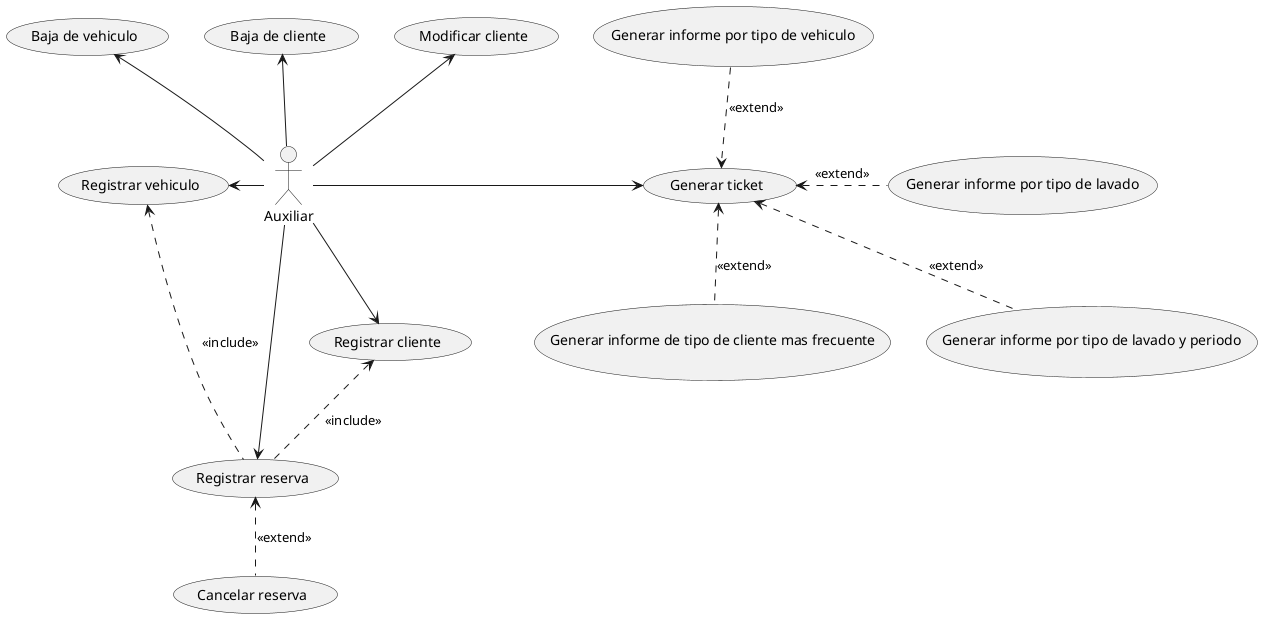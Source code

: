 @startuml

actor Auxiliar as aux
usecase "Registrar cliente" as uc1
usecase "Modificar cliente" as uc2
usecase "Baja de cliente" as uc3
usecase "Registrar vehiculo" as uc4
usecase "Baja de vehiculo" as uc5
usecase "Registrar reserva" as uc6
usecase "Cancelar reserva" as uc7
usecase "Generar ticket" as uc8
usecase "Generar informe por tipo de lavado" as uc9
usecase "Generar informe por tipo de vehiculo" as uc10
usecase "Generar informe por tipo de lavado y periodo" as uc11
usecase "Generar informe de tipo de cliente mas frecuente" as uc12

aux --> uc1
aux -up-> uc2
aux -up-> uc3
aux -left-> uc4
aux -up-> uc5
aux --> uc6
uc1 <.. uc6 : <<include>>
uc4 <.. uc6 : <<include>>
uc6 <.. uc7 : <<extend>>
aux -right-> uc8
uc8 <.right. uc9 : <<extend>>
uc8 <.up. uc10 : <<extend>>
uc8 <.. uc11 : <<extend>>
uc8 <.. uc12 : <<extend>>

@enduml
